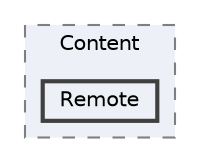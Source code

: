 digraph "SkyWayUnitySDK/Assets/SkyWay/Scripts/Core/Content/Remote"
{
 // LATEX_PDF_SIZE
  bgcolor="transparent";
  edge [fontname=Helvetica,fontsize=10,labelfontname=Helvetica,labelfontsize=10];
  node [fontname=Helvetica,fontsize=10,shape=box,height=0.2,width=0.4];
  compound=true
  subgraph clusterdir_cd7dc5a2d8ae606d24663b6ce9340f01 {
    graph [ bgcolor="#edf0f7", pencolor="grey50", label="Content", fontname=Helvetica,fontsize=10 style="filled,dashed", URL="dir_cd7dc5a2d8ae606d24663b6ce9340f01.html",tooltip=""]
  dir_a2cdb48ff64668754d6e9be93f484486 [label="Remote", fillcolor="#edf0f7", color="grey25", style="filled,bold", URL="dir_a2cdb48ff64668754d6e9be93f484486.html",tooltip=""];
  }
}
